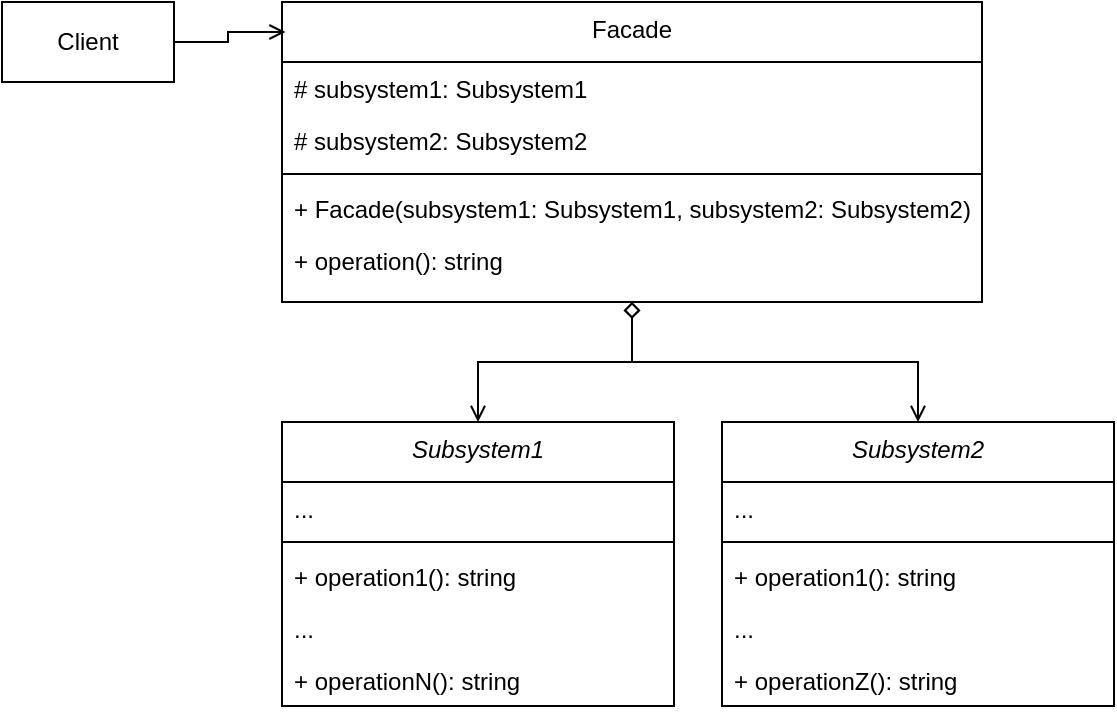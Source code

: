 <mxfile version="21.0.8" type="device"><diagram id="C5RBs43oDa-KdzZeNtuy" name="Page-1"><mxGraphModel dx="954" dy="616" grid="1" gridSize="10" guides="1" tooltips="1" connect="1" arrows="1" fold="1" page="1" pageScale="1" pageWidth="827" pageHeight="1169" math="0" shadow="0"><root><mxCell id="WIyWlLk6GJQsqaUBKTNV-0"/><mxCell id="WIyWlLk6GJQsqaUBKTNV-1" parent="WIyWlLk6GJQsqaUBKTNV-0"/><mxCell id="38xjc2YD5wqD6VukVUvA-45" style="edgeStyle=orthogonalEdgeStyle;rounded=0;orthogonalLoop=1;jettySize=auto;html=1;entryX=0.5;entryY=0;entryDx=0;entryDy=0;startArrow=diamond;startFill=0;endArrow=open;endFill=0;" parent="WIyWlLk6GJQsqaUBKTNV-1" source="qZhmMrZ-X0LNunS78Na6-20" target="36ecRi3o460ckRlKINug-2" edge="1"><mxGeometry relative="1" as="geometry"><mxPoint x="275" y="210" as="targetPoint"/></mxGeometry></mxCell><mxCell id="uOwJzDuOhGrV0ZpOjB7r-8" style="edgeStyle=orthogonalEdgeStyle;rounded=0;orthogonalLoop=1;jettySize=auto;html=1;endArrow=open;endFill=0;startArrow=diamond;startFill=0;" edge="1" parent="WIyWlLk6GJQsqaUBKTNV-1" source="qZhmMrZ-X0LNunS78Na6-20" target="uOwJzDuOhGrV0ZpOjB7r-2"><mxGeometry relative="1" as="geometry"/></mxCell><mxCell id="qZhmMrZ-X0LNunS78Na6-20" value="Facade" style="swimlane;fontStyle=0;align=center;verticalAlign=top;childLayout=stackLayout;horizontal=1;startSize=30;horizontalStack=0;resizeParent=1;resizeLast=0;collapsible=1;marginBottom=0;rounded=0;shadow=0;strokeWidth=1;swimlaneLine=1;" parent="WIyWlLk6GJQsqaUBKTNV-1" vertex="1"><mxGeometry x="160" y="10" width="350" height="150" as="geometry"><mxRectangle x="230" y="140" width="160" height="26" as="alternateBounds"/></mxGeometry></mxCell><mxCell id="qZhmMrZ-X0LNunS78Na6-21" value="# subsystem1: Subsystem1" style="text;align=left;verticalAlign=top;spacingLeft=4;spacingRight=4;overflow=hidden;rotatable=0;points=[[0,0.5],[1,0.5]];portConstraint=eastwest;" parent="qZhmMrZ-X0LNunS78Na6-20" vertex="1"><mxGeometry y="30" width="350" height="26" as="geometry"/></mxCell><mxCell id="38xjc2YD5wqD6VukVUvA-22" value="# subsystem2: Subsystem2&#10;" style="text;align=left;verticalAlign=top;spacingLeft=4;spacingRight=4;overflow=hidden;rotatable=0;points=[[0,0.5],[1,0.5]];portConstraint=eastwest;" parent="qZhmMrZ-X0LNunS78Na6-20" vertex="1"><mxGeometry y="56" width="350" height="26" as="geometry"/></mxCell><mxCell id="qZhmMrZ-X0LNunS78Na6-22" value="" style="line;html=1;strokeWidth=1;align=left;verticalAlign=middle;spacingTop=-1;spacingLeft=3;spacingRight=3;rotatable=0;labelPosition=right;points=[];portConstraint=eastwest;" parent="qZhmMrZ-X0LNunS78Na6-20" vertex="1"><mxGeometry y="82" width="350" height="8" as="geometry"/></mxCell><mxCell id="qZhmMrZ-X0LNunS78Na6-23" value="+ Facade(subsystem1: Subsystem1, subsystem2: Subsystem2)" style="text;align=left;verticalAlign=top;spacingLeft=4;spacingRight=4;overflow=hidden;rotatable=0;points=[[0,0.5],[1,0.5]];portConstraint=eastwest;" parent="qZhmMrZ-X0LNunS78Na6-20" vertex="1"><mxGeometry y="90" width="350" height="26" as="geometry"/></mxCell><mxCell id="38xjc2YD5wqD6VukVUvA-24" value="+ operation(): string" style="text;align=left;verticalAlign=top;spacingLeft=4;spacingRight=4;overflow=hidden;rotatable=0;points=[[0,0.5],[1,0.5]];portConstraint=eastwest;" parent="qZhmMrZ-X0LNunS78Na6-20" vertex="1"><mxGeometry y="116" width="350" height="26" as="geometry"/></mxCell><mxCell id="36ecRi3o460ckRlKINug-2" value="Subsystem1" style="swimlane;fontStyle=2;align=center;verticalAlign=top;childLayout=stackLayout;horizontal=1;startSize=30;horizontalStack=0;resizeParent=1;resizeLast=0;collapsible=1;marginBottom=0;rounded=0;shadow=0;strokeWidth=1;swimlaneLine=1;" parent="WIyWlLk6GJQsqaUBKTNV-1" vertex="1"><mxGeometry x="160" y="220" width="196" height="142" as="geometry"><mxRectangle x="230" y="140" width="160" height="26" as="alternateBounds"/></mxGeometry></mxCell><mxCell id="36ecRi3o460ckRlKINug-3" value="..." style="text;align=left;verticalAlign=top;spacingLeft=4;spacingRight=4;overflow=hidden;rotatable=0;points=[[0,0.5],[1,0.5]];portConstraint=eastwest;" parent="36ecRi3o460ckRlKINug-2" vertex="1"><mxGeometry y="30" width="196" height="26" as="geometry"/></mxCell><mxCell id="36ecRi3o460ckRlKINug-4" value="" style="line;html=1;strokeWidth=1;align=left;verticalAlign=middle;spacingTop=-1;spacingLeft=3;spacingRight=3;rotatable=0;labelPosition=right;points=[];portConstraint=eastwest;" parent="36ecRi3o460ckRlKINug-2" vertex="1"><mxGeometry y="56" width="196" height="8" as="geometry"/></mxCell><mxCell id="36ecRi3o460ckRlKINug-5" value="+ operation1(): string" style="text;align=left;verticalAlign=top;spacingLeft=4;spacingRight=4;overflow=hidden;rotatable=0;points=[[0,0.5],[1,0.5]];portConstraint=eastwest;" parent="36ecRi3o460ckRlKINug-2" vertex="1"><mxGeometry y="64" width="196" height="26" as="geometry"/></mxCell><mxCell id="uOwJzDuOhGrV0ZpOjB7r-0" value="..." style="text;align=left;verticalAlign=top;spacingLeft=4;spacingRight=4;overflow=hidden;rotatable=0;points=[[0,0.5],[1,0.5]];portConstraint=eastwest;" vertex="1" parent="36ecRi3o460ckRlKINug-2"><mxGeometry y="90" width="196" height="26" as="geometry"/></mxCell><mxCell id="uOwJzDuOhGrV0ZpOjB7r-1" value="+ operationN(): string" style="text;align=left;verticalAlign=top;spacingLeft=4;spacingRight=4;overflow=hidden;rotatable=0;points=[[0,0.5],[1,0.5]];portConstraint=eastwest;" vertex="1" parent="36ecRi3o460ckRlKINug-2"><mxGeometry y="116" width="196" height="26" as="geometry"/></mxCell><mxCell id="38xjc2YD5wqD6VukVUvA-46" style="edgeStyle=orthogonalEdgeStyle;rounded=0;orthogonalLoop=1;jettySize=auto;html=1;entryX=0.005;entryY=0.1;entryDx=0;entryDy=0;entryPerimeter=0;startArrow=none;startFill=0;endArrow=open;endFill=0;" parent="WIyWlLk6GJQsqaUBKTNV-1" source="36ecRi3o460ckRlKINug-8" target="qZhmMrZ-X0LNunS78Na6-20" edge="1"><mxGeometry relative="1" as="geometry"/></mxCell><mxCell id="36ecRi3o460ckRlKINug-8" value="Client" style="rounded=0;whiteSpace=wrap;html=1;" parent="WIyWlLk6GJQsqaUBKTNV-1" vertex="1"><mxGeometry x="20" y="10" width="86" height="40" as="geometry"/></mxCell><mxCell id="uOwJzDuOhGrV0ZpOjB7r-2" value="Subsystem2" style="swimlane;fontStyle=2;align=center;verticalAlign=top;childLayout=stackLayout;horizontal=1;startSize=30;horizontalStack=0;resizeParent=1;resizeLast=0;collapsible=1;marginBottom=0;rounded=0;shadow=0;strokeWidth=1;swimlaneLine=1;" vertex="1" parent="WIyWlLk6GJQsqaUBKTNV-1"><mxGeometry x="380" y="220" width="196" height="142" as="geometry"><mxRectangle x="230" y="140" width="160" height="26" as="alternateBounds"/></mxGeometry></mxCell><mxCell id="uOwJzDuOhGrV0ZpOjB7r-3" value="..." style="text;align=left;verticalAlign=top;spacingLeft=4;spacingRight=4;overflow=hidden;rotatable=0;points=[[0,0.5],[1,0.5]];portConstraint=eastwest;" vertex="1" parent="uOwJzDuOhGrV0ZpOjB7r-2"><mxGeometry y="30" width="196" height="26" as="geometry"/></mxCell><mxCell id="uOwJzDuOhGrV0ZpOjB7r-4" value="" style="line;html=1;strokeWidth=1;align=left;verticalAlign=middle;spacingTop=-1;spacingLeft=3;spacingRight=3;rotatable=0;labelPosition=right;points=[];portConstraint=eastwest;" vertex="1" parent="uOwJzDuOhGrV0ZpOjB7r-2"><mxGeometry y="56" width="196" height="8" as="geometry"/></mxCell><mxCell id="uOwJzDuOhGrV0ZpOjB7r-5" value="+ operation1(): string" style="text;align=left;verticalAlign=top;spacingLeft=4;spacingRight=4;overflow=hidden;rotatable=0;points=[[0,0.5],[1,0.5]];portConstraint=eastwest;" vertex="1" parent="uOwJzDuOhGrV0ZpOjB7r-2"><mxGeometry y="64" width="196" height="26" as="geometry"/></mxCell><mxCell id="uOwJzDuOhGrV0ZpOjB7r-6" value="..." style="text;align=left;verticalAlign=top;spacingLeft=4;spacingRight=4;overflow=hidden;rotatable=0;points=[[0,0.5],[1,0.5]];portConstraint=eastwest;" vertex="1" parent="uOwJzDuOhGrV0ZpOjB7r-2"><mxGeometry y="90" width="196" height="26" as="geometry"/></mxCell><mxCell id="uOwJzDuOhGrV0ZpOjB7r-7" value="+ operationZ(): string" style="text;align=left;verticalAlign=top;spacingLeft=4;spacingRight=4;overflow=hidden;rotatable=0;points=[[0,0.5],[1,0.5]];portConstraint=eastwest;" vertex="1" parent="uOwJzDuOhGrV0ZpOjB7r-2"><mxGeometry y="116" width="196" height="26" as="geometry"/></mxCell></root></mxGraphModel></diagram></mxfile>